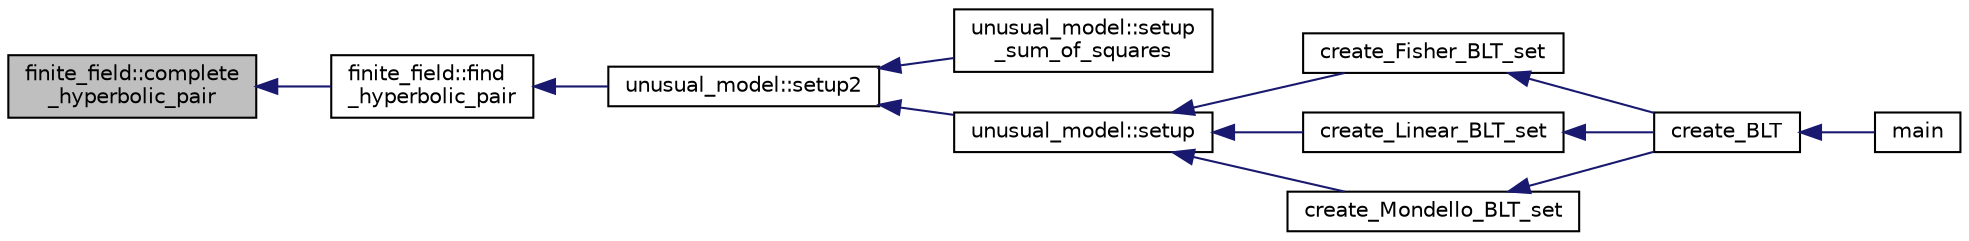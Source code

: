 digraph "finite_field::complete_hyperbolic_pair"
{
  edge [fontname="Helvetica",fontsize="10",labelfontname="Helvetica",labelfontsize="10"];
  node [fontname="Helvetica",fontsize="10",shape=record];
  rankdir="LR";
  Node2014 [label="finite_field::complete\l_hyperbolic_pair",height=0.2,width=0.4,color="black", fillcolor="grey75", style="filled", fontcolor="black"];
  Node2014 -> Node2015 [dir="back",color="midnightblue",fontsize="10",style="solid",fontname="Helvetica"];
  Node2015 [label="finite_field::find\l_hyperbolic_pair",height=0.2,width=0.4,color="black", fillcolor="white", style="filled",URL="$df/d5a/classfinite__field.html#a8702546f7248a1721647e856c6e153a2"];
  Node2015 -> Node2016 [dir="back",color="midnightblue",fontsize="10",style="solid",fontname="Helvetica"];
  Node2016 [label="unusual_model::setup2",height=0.2,width=0.4,color="black", fillcolor="white", style="filled",URL="$dc/d50/classunusual__model.html#a00f7da705c24f863338828447abf7aae"];
  Node2016 -> Node2017 [dir="back",color="midnightblue",fontsize="10",style="solid",fontname="Helvetica"];
  Node2017 [label="unusual_model::setup\l_sum_of_squares",height=0.2,width=0.4,color="black", fillcolor="white", style="filled",URL="$dc/d50/classunusual__model.html#ab330b51451b34a5291ee5707ef725eff"];
  Node2016 -> Node2018 [dir="back",color="midnightblue",fontsize="10",style="solid",fontname="Helvetica"];
  Node2018 [label="unusual_model::setup",height=0.2,width=0.4,color="black", fillcolor="white", style="filled",URL="$dc/d50/classunusual__model.html#adb517fd342dd2ed2d0cc117211ac1c0d"];
  Node2018 -> Node2019 [dir="back",color="midnightblue",fontsize="10",style="solid",fontname="Helvetica"];
  Node2019 [label="create_Fisher_BLT_set",height=0.2,width=0.4,color="black", fillcolor="white", style="filled",URL="$d4/d67/geometry_8h.html#ad970fc96c238a422a64338691f8b91cc"];
  Node2019 -> Node2020 [dir="back",color="midnightblue",fontsize="10",style="solid",fontname="Helvetica"];
  Node2020 [label="create_BLT",height=0.2,width=0.4,color="black", fillcolor="white", style="filled",URL="$d4/d67/geometry_8h.html#a5a6f4081a90668e2e95f8e4886d241d9"];
  Node2020 -> Node2021 [dir="back",color="midnightblue",fontsize="10",style="solid",fontname="Helvetica"];
  Node2021 [label="main",height=0.2,width=0.4,color="black", fillcolor="white", style="filled",URL="$d4/d6e/make__something_8_c.html#a217dbf8b442f20279ea00b898af96f52"];
  Node2018 -> Node2022 [dir="back",color="midnightblue",fontsize="10",style="solid",fontname="Helvetica"];
  Node2022 [label="create_Linear_BLT_set",height=0.2,width=0.4,color="black", fillcolor="white", style="filled",URL="$d4/d67/geometry_8h.html#a9a35af1dd478ad49c6922240bfff89dd"];
  Node2022 -> Node2020 [dir="back",color="midnightblue",fontsize="10",style="solid",fontname="Helvetica"];
  Node2018 -> Node2023 [dir="back",color="midnightblue",fontsize="10",style="solid",fontname="Helvetica"];
  Node2023 [label="create_Mondello_BLT_set",height=0.2,width=0.4,color="black", fillcolor="white", style="filled",URL="$d4/d67/geometry_8h.html#ab6f68b0ad3b8ccc37d88073576930ea8"];
  Node2023 -> Node2020 [dir="back",color="midnightblue",fontsize="10",style="solid",fontname="Helvetica"];
}
